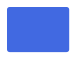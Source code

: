 @startuml

skinparam ClassBackgroundColor #RoyalBlue
skinparam ClassFontColor #RoyalBlue
skinparam ClassBorderColor #RoyalBlue

skinparam ClassStereotypeFontSize 0
skinparam CircledCharacterFontSize 0
skinparam CircledCharacterRadius 0
skinparam ClassBorderThickness 0
skinparam Shadowing false

class Dummy

@enduml